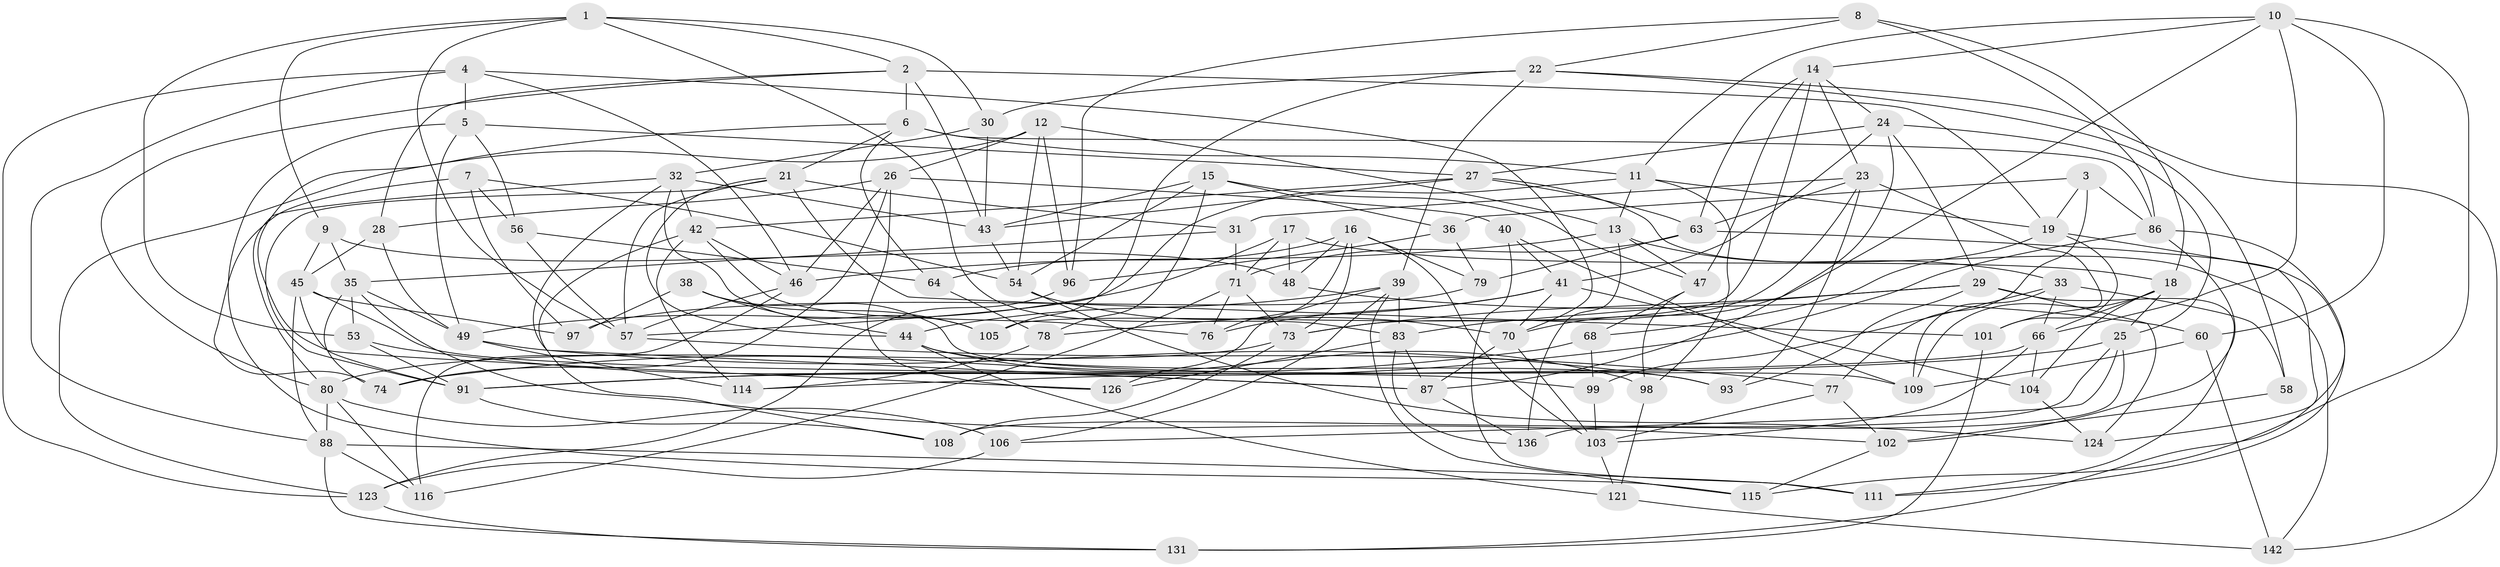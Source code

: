 // Generated by graph-tools (version 1.1) at 2025/52/02/27/25 19:52:35]
// undirected, 94 vertices, 234 edges
graph export_dot {
graph [start="1"]
  node [color=gray90,style=filled];
  1 [super="+134"];
  2 [super="+81"];
  3;
  4 [super="+69"];
  5 [super="+37"];
  6 [super="+52"];
  7;
  8;
  9;
  10 [super="+20"];
  11 [super="+118"];
  12 [super="+140"];
  13 [super="+128"];
  14 [super="+50"];
  15 [super="+94"];
  16 [super="+62"];
  17;
  18 [super="+61"];
  19 [super="+89"];
  21 [super="+137"];
  22 [super="+34"];
  23 [super="+85"];
  24 [super="+92"];
  25 [super="+65"];
  26 [super="+75"];
  27 [super="+84"];
  28;
  29 [super="+55"];
  30;
  31;
  32 [super="+95"];
  33 [super="+51"];
  35 [super="+72"];
  36;
  38;
  39 [super="+143"];
  40;
  41 [super="+135"];
  42 [super="+141"];
  43 [super="+59"];
  44 [super="+110"];
  45 [super="+125"];
  46 [super="+107"];
  47 [super="+138"];
  48;
  49 [super="+82"];
  53;
  54 [super="+67"];
  56;
  57 [super="+120"];
  58;
  60;
  63 [super="+145"];
  64;
  66 [super="+90"];
  68;
  70 [super="+100"];
  71 [super="+112"];
  73 [super="+119"];
  74;
  76;
  77;
  78;
  79;
  80 [super="+127"];
  83 [super="+117"];
  86 [super="+129"];
  87 [super="+130"];
  88 [super="+144"];
  91 [super="+122"];
  93;
  96;
  97;
  98;
  99;
  101;
  102 [super="+133"];
  103 [super="+113"];
  104;
  105;
  106;
  108;
  109 [super="+139"];
  111;
  114;
  115;
  116;
  121;
  123 [super="+132"];
  124;
  126;
  131;
  136;
  142;
  1 -- 53;
  1 -- 2;
  1 -- 57;
  1 -- 83;
  1 -- 9;
  1 -- 30;
  2 -- 80;
  2 -- 19;
  2 -- 43;
  2 -- 28;
  2 -- 6;
  3 -- 19;
  3 -- 36;
  3 -- 77;
  3 -- 86;
  4 -- 123;
  4 -- 5 [weight=2];
  4 -- 70;
  4 -- 88;
  4 -- 46;
  5 -- 56;
  5 -- 27;
  5 -- 115;
  5 -- 49;
  6 -- 64;
  6 -- 126;
  6 -- 21;
  6 -- 86;
  6 -- 11;
  7 -- 97;
  7 -- 74;
  7 -- 56;
  7 -- 54;
  8 -- 86;
  8 -- 96;
  8 -- 18;
  8 -- 22;
  9 -- 48;
  9 -- 35;
  9 -- 45;
  10 -- 14;
  10 -- 11;
  10 -- 66;
  10 -- 115;
  10 -- 60;
  10 -- 70;
  11 -- 98;
  11 -- 13;
  11 -- 57;
  11 -- 19;
  12 -- 123 [weight=2];
  12 -- 96;
  12 -- 26;
  12 -- 54;
  12 -- 13;
  13 -- 136;
  13 -- 33;
  13 -- 46;
  13 -- 47;
  14 -- 23;
  14 -- 105;
  14 -- 63;
  14 -- 24;
  14 -- 47;
  15 -- 36;
  15 -- 43;
  15 -- 78;
  15 -- 54;
  15 -- 47 [weight=2];
  16 -- 73;
  16 -- 64;
  16 -- 79;
  16 -- 48;
  16 -- 76;
  16 -- 103;
  17 -- 48;
  17 -- 71;
  17 -- 18;
  17 -- 49;
  18 -- 66;
  18 -- 25;
  18 -- 104;
  18 -- 101;
  19 -- 101;
  19 -- 124;
  19 -- 68;
  21 -- 31;
  21 -- 44;
  21 -- 57;
  21 -- 101;
  21 -- 91;
  22 -- 142;
  22 -- 30;
  22 -- 105;
  22 -- 58;
  22 -- 39;
  23 -- 93;
  23 -- 73;
  23 -- 31;
  23 -- 109;
  23 -- 63;
  24 -- 87;
  24 -- 25;
  24 -- 41;
  24 -- 29;
  24 -- 27;
  25 -- 106;
  25 -- 136;
  25 -- 91;
  25 -- 108;
  26 -- 28;
  26 -- 40;
  26 -- 126;
  26 -- 74;
  26 -- 46;
  27 -- 42;
  27 -- 63;
  27 -- 43;
  27 -- 142;
  28 -- 45;
  28 -- 49;
  29 -- 111;
  29 -- 93;
  29 -- 124;
  29 -- 73;
  29 -- 83;
  30 -- 32;
  30 -- 43;
  31 -- 35;
  31 -- 71;
  32 -- 105;
  32 -- 80;
  32 -- 43;
  32 -- 87;
  32 -- 42;
  33 -- 99;
  33 -- 109 [weight=2];
  33 -- 66;
  33 -- 58;
  35 -- 74;
  35 -- 49;
  35 -- 53;
  35 -- 102;
  36 -- 96;
  36 -- 79;
  38 -- 44;
  38 -- 97;
  38 -- 105;
  38 -- 109;
  39 -- 106;
  39 -- 83;
  39 -- 44;
  39 -- 115;
  39 -- 126;
  40 -- 109;
  40 -- 111;
  40 -- 41;
  41 -- 70;
  41 -- 104;
  41 -- 76;
  41 -- 78;
  42 -- 114;
  42 -- 76;
  42 -- 108;
  42 -- 46;
  43 -- 54;
  44 -- 121;
  44 -- 98;
  44 -- 93;
  45 -- 97;
  45 -- 91;
  45 -- 88;
  45 -- 99;
  46 -- 57;
  46 -- 116;
  47 -- 68;
  47 -- 98;
  48 -- 60;
  49 -- 93;
  49 -- 114;
  53 -- 91;
  53 -- 87;
  54 -- 124;
  54 -- 70;
  56 -- 57;
  56 -- 64;
  57 -- 77;
  58 -- 102 [weight=2];
  60 -- 142;
  60 -- 109;
  63 -- 79;
  63 -- 131;
  63 -- 71;
  64 -- 78;
  66 -- 104;
  66 -- 114;
  66 -- 103;
  68 -- 99;
  68 -- 74;
  70 -- 103;
  70 -- 87;
  71 -- 73;
  71 -- 116;
  71 -- 76;
  73 -- 108;
  73 -- 80;
  77 -- 103;
  77 -- 102;
  78 -- 114;
  79 -- 97;
  80 -- 106;
  80 -- 88;
  80 -- 116;
  83 -- 136;
  83 -- 126;
  83 -- 87;
  86 -- 102;
  86 -- 111;
  86 -- 91;
  87 -- 136;
  88 -- 111;
  88 -- 116;
  88 -- 131;
  91 -- 108;
  96 -- 123;
  98 -- 121;
  99 -- 103;
  101 -- 131;
  102 -- 115;
  103 -- 121;
  104 -- 124;
  106 -- 123;
  121 -- 142;
  123 -- 131;
}

